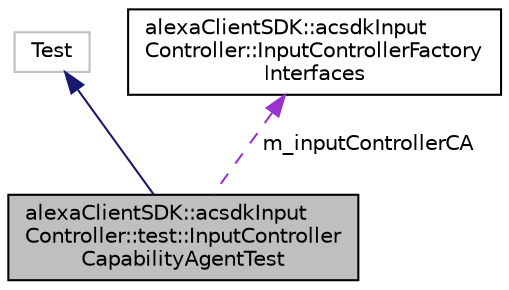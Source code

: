 digraph "alexaClientSDK::acsdkInputController::test::InputControllerCapabilityAgentTest"
{
  edge [fontname="Helvetica",fontsize="10",labelfontname="Helvetica",labelfontsize="10"];
  node [fontname="Helvetica",fontsize="10",shape=record];
  Node2 [label="alexaClientSDK::acsdkInput\lController::test::InputController\lCapabilityAgentTest",height=0.2,width=0.4,color="black", fillcolor="grey75", style="filled", fontcolor="black"];
  Node3 -> Node2 [dir="back",color="midnightblue",fontsize="10",style="solid",fontname="Helvetica"];
  Node3 [label="Test",height=0.2,width=0.4,color="grey75", fillcolor="white", style="filled"];
  Node4 -> Node2 [dir="back",color="darkorchid3",fontsize="10",style="dashed",label=" m_inputControllerCA" ,fontname="Helvetica"];
  Node4 [label="alexaClientSDK::acsdkInput\lController::InputControllerFactory\lInterfaces",height=0.2,width=0.4,color="black", fillcolor="white", style="filled",URL="$structalexa_client_s_d_k_1_1acsdk_input_controller_1_1_input_controller_factory_interfaces.html",tooltip="This structure contains the interfaces to interact with the InputController Capability Agent..."];
}
